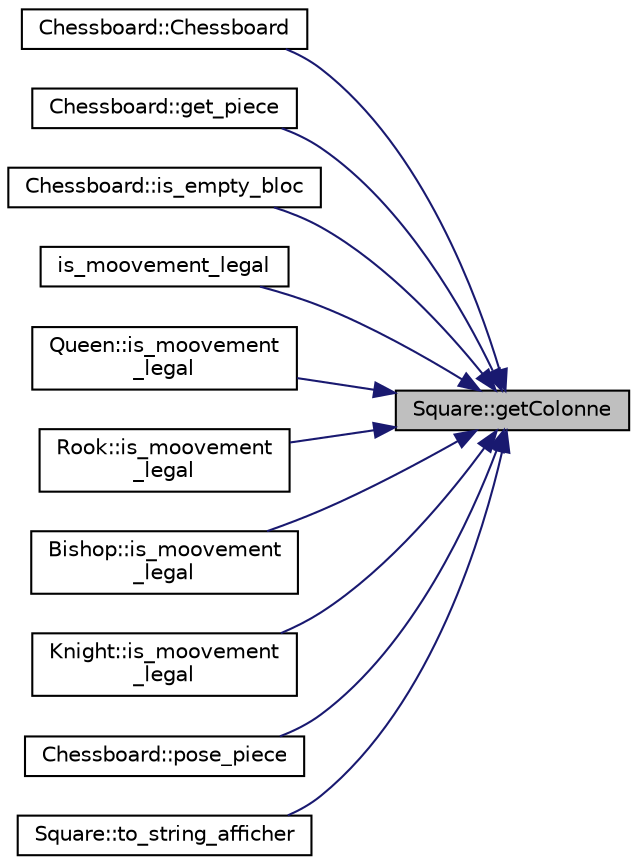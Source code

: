 digraph "Square::getColonne"
{
 // LATEX_PDF_SIZE
  edge [fontname="Helvetica",fontsize="10",labelfontname="Helvetica",labelfontsize="10"];
  node [fontname="Helvetica",fontsize="10",shape=record];
  rankdir="RL";
  Node1 [label="Square::getColonne",height=0.2,width=0.4,color="black", fillcolor="grey75", style="filled", fontcolor="black",tooltip="fonction qui renvoie la colonne où se trouve la pièce"];
  Node1 -> Node2 [dir="back",color="midnightblue",fontsize="10",style="solid",fontname="Helvetica"];
  Node2 [label="Chessboard::Chessboard",height=0.2,width=0.4,color="black", fillcolor="white", style="filled",URL="$df/d81/classChessboard.html#a0647fd37fc04def4958a586c3d0100ab",tooltip="constructeur par défaut qui initialise l'échiquier Place les pièces en position initiale"];
  Node1 -> Node3 [dir="back",color="midnightblue",fontsize="10",style="solid",fontname="Helvetica"];
  Node3 [label="Chessboard::get_piece",height=0.2,width=0.4,color="black", fillcolor="white", style="filled",URL="$df/d81/classChessboard.html#a919c8fa5906e0aaf902cd35a71c670e5",tooltip="vérifie que l'on reste dans les dimensions de l'échiquier"];
  Node1 -> Node4 [dir="back",color="midnightblue",fontsize="10",style="solid",fontname="Helvetica"];
  Node4 [label="Chessboard::is_empty_bloc",height=0.2,width=0.4,color="black", fillcolor="white", style="filled",URL="$df/d81/classChessboard.html#a1c28aa76c3eae36503efa734abc8d3f1",tooltip="indique le statut de la case (libre/occupée)."];
  Node1 -> Node5 [dir="back",color="midnightblue",fontsize="10",style="solid",fontname="Helvetica"];
  Node5 [label="is_moovement_legal",height=0.2,width=0.4,color="black", fillcolor="white", style="filled",URL="$d2/db7/king_8cpp.html#adde9679b3eca33d4884ac86bd1ebd329",tooltip=" "];
  Node1 -> Node6 [dir="back",color="midnightblue",fontsize="10",style="solid",fontname="Helvetica"];
  Node6 [label="Queen::is_moovement\l_legal",height=0.2,width=0.4,color="black", fillcolor="white", style="filled",URL="$d5/d3f/classQueen.html#a960e46209f1f26a4b10f48b465fe18ee",tooltip="cette fonction permet de voir si le mouvement demandé par l'utilisateur est légale et autorisé pour u..."];
  Node1 -> Node7 [dir="back",color="midnightblue",fontsize="10",style="solid",fontname="Helvetica"];
  Node7 [label="Rook::is_moovement\l_legal",height=0.2,width=0.4,color="black", fillcolor="white", style="filled",URL="$db/d7e/classRook.html#a6d0968dbada8c0bd6bb58bfe047408f2",tooltip="cette fonction permet de voir si le mouvement demandé par l'utilisateur est légale et autorisé pour u..."];
  Node1 -> Node8 [dir="back",color="midnightblue",fontsize="10",style="solid",fontname="Helvetica"];
  Node8 [label="Bishop::is_moovement\l_legal",height=0.2,width=0.4,color="black", fillcolor="white", style="filled",URL="$de/dfb/classBishop.html#a4a2a0b4b65742047b4c87098f948a843",tooltip="cette fonction permet de voir si le mouvement demandé par l'utilisateur est légale et autorisé pour u..."];
  Node1 -> Node9 [dir="back",color="midnightblue",fontsize="10",style="solid",fontname="Helvetica"];
  Node9 [label="Knight::is_moovement\l_legal",height=0.2,width=0.4,color="black", fillcolor="white", style="filled",URL="$d5/d23/classKnight.html#a04a7c05915a008d36cada5e1c26fd6e1",tooltip="cette fonction permet de voir si le mouvement demandé par l'utilisateur est légale et autorisé pour u..."];
  Node1 -> Node10 [dir="back",color="midnightblue",fontsize="10",style="solid",fontname="Helvetica"];
  Node10 [label="Chessboard::pose_piece",height=0.2,width=0.4,color="black", fillcolor="white", style="filled",URL="$df/d81/classChessboard.html#a43887fc0d7fa45544c193304088bf629",tooltip="pose une pièce à la case spécifiée La pose est possile si la case est vide ou si elle contient une pi..."];
  Node1 -> Node11 [dir="back",color="midnightblue",fontsize="10",style="solid",fontname="Helvetica"];
  Node11 [label="Square::to_string_afficher",height=0.2,width=0.4,color="black", fillcolor="white", style="filled",URL="$d3/d72/classSquare.html#a59536943a9f565bfe864ed7171973a55",tooltip="fonction qui affiche la position de la pièce"];
}
